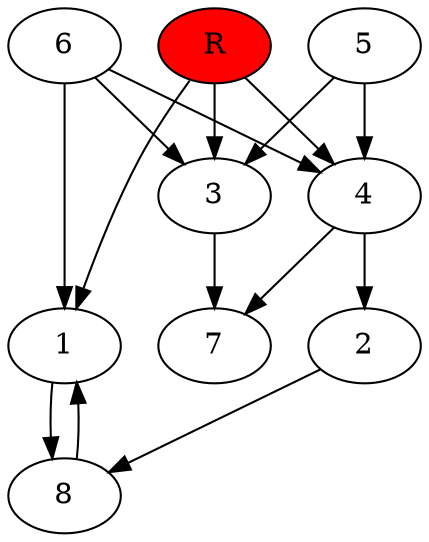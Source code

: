 digraph prb34752 {
	1
	2
	3
	4
	5
	6
	7
	8
	R [fillcolor="#ff0000" style=filled]
	1 -> 8
	2 -> 8
	3 -> 7
	4 -> 2
	4 -> 7
	5 -> 3
	5 -> 4
	6 -> 1
	6 -> 3
	6 -> 4
	8 -> 1
	R -> 1
	R -> 3
	R -> 4
}
